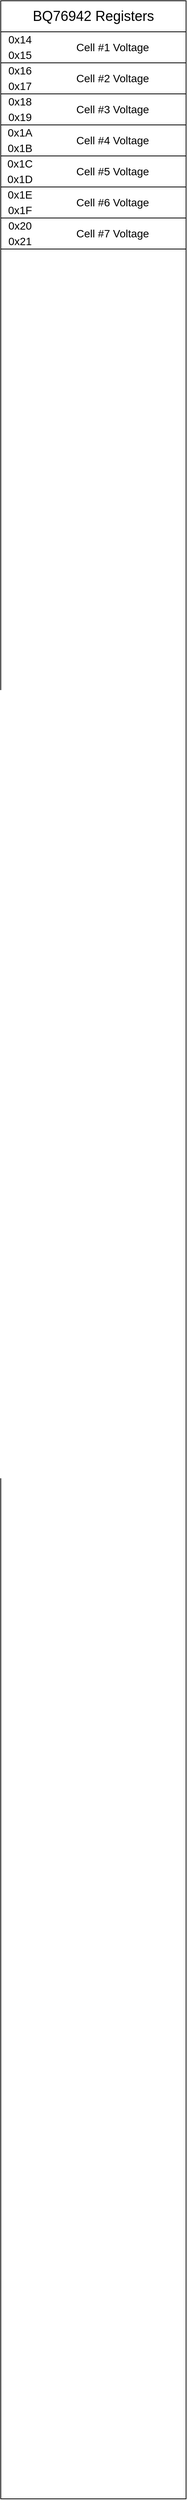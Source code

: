 <mxfile version="24.0.7" type="github">
  <diagram name="Seite-1" id="lCsV2iQYfembEhm88q6V">
    <mxGraphModel dx="1211" dy="686" grid="1" gridSize="10" guides="1" tooltips="1" connect="1" arrows="1" fold="1" page="1" pageScale="1" pageWidth="827" pageHeight="1169" math="0" shadow="0">
      <root>
        <mxCell id="0" />
        <mxCell id="1" parent="0" />
        <mxCell id="CXxYfjhEGKZ7ziZ-MUE9-2" value="" style="rounded=0;whiteSpace=wrap;html=1;" vertex="1" parent="1">
          <mxGeometry x="240" y="150" width="240" height="3180" as="geometry" />
        </mxCell>
        <mxCell id="CXxYfjhEGKZ7ziZ-MUE9-3" value="BQ76942 Registers" style="rounded=0;whiteSpace=wrap;html=1;fontSize=18;" vertex="1" parent="1">
          <mxGeometry x="240" y="110" width="240" height="40" as="geometry" />
        </mxCell>
        <mxCell id="CXxYfjhEGKZ7ziZ-MUE9-4" value="0x14" style="text;html=1;align=center;verticalAlign=middle;whiteSpace=wrap;rounded=0;fontSize=14;" vertex="1" parent="1">
          <mxGeometry x="240" y="150" width="50" height="20" as="geometry" />
        </mxCell>
        <mxCell id="CXxYfjhEGKZ7ziZ-MUE9-5" value="Cell #1 Voltage" style="text;html=1;align=center;verticalAlign=middle;whiteSpace=wrap;rounded=0;fontSize=14;strokeColor=none;shadow=0;" vertex="1" parent="1">
          <mxGeometry x="290" y="150" width="190" height="40" as="geometry" />
        </mxCell>
        <mxCell id="CXxYfjhEGKZ7ziZ-MUE9-28" value="0x15" style="text;html=1;align=center;verticalAlign=middle;whiteSpace=wrap;rounded=0;fontSize=14;" vertex="1" parent="1">
          <mxGeometry x="240" y="170" width="50" height="20" as="geometry" />
        </mxCell>
        <mxCell id="CXxYfjhEGKZ7ziZ-MUE9-30" value="" style="endArrow=none;html=1;rounded=0;entryX=0;entryY=1;entryDx=0;entryDy=0;exitX=1;exitY=1;exitDx=0;exitDy=0;" edge="1" parent="1" source="CXxYfjhEGKZ7ziZ-MUE9-5" target="CXxYfjhEGKZ7ziZ-MUE9-28">
          <mxGeometry width="50" height="50" relative="1" as="geometry">
            <mxPoint x="230" y="250" as="sourcePoint" />
            <mxPoint x="280" y="200" as="targetPoint" />
          </mxGeometry>
        </mxCell>
        <mxCell id="CXxYfjhEGKZ7ziZ-MUE9-33" value="0x16" style="text;html=1;align=center;verticalAlign=middle;whiteSpace=wrap;rounded=0;fontSize=14;" vertex="1" parent="1">
          <mxGeometry x="240" y="190" width="50" height="20" as="geometry" />
        </mxCell>
        <mxCell id="CXxYfjhEGKZ7ziZ-MUE9-34" value="Cell #2 Voltage" style="text;html=1;align=center;verticalAlign=middle;whiteSpace=wrap;rounded=0;fontSize=14;strokeColor=none;shadow=0;" vertex="1" parent="1">
          <mxGeometry x="290" y="190" width="190" height="40" as="geometry" />
        </mxCell>
        <mxCell id="CXxYfjhEGKZ7ziZ-MUE9-35" value="0x17" style="text;html=1;align=center;verticalAlign=middle;whiteSpace=wrap;rounded=0;fontSize=14;" vertex="1" parent="1">
          <mxGeometry x="240" y="210" width="50" height="20" as="geometry" />
        </mxCell>
        <mxCell id="CXxYfjhEGKZ7ziZ-MUE9-36" value="" style="endArrow=none;html=1;rounded=0;entryX=0;entryY=1;entryDx=0;entryDy=0;exitX=1;exitY=1;exitDx=0;exitDy=0;" edge="1" parent="1" source="CXxYfjhEGKZ7ziZ-MUE9-34" target="CXxYfjhEGKZ7ziZ-MUE9-35">
          <mxGeometry width="50" height="50" relative="1" as="geometry">
            <mxPoint x="230" y="290" as="sourcePoint" />
            <mxPoint x="280" y="240" as="targetPoint" />
          </mxGeometry>
        </mxCell>
        <mxCell id="CXxYfjhEGKZ7ziZ-MUE9-37" value="0x18" style="text;html=1;align=center;verticalAlign=middle;whiteSpace=wrap;rounded=0;fontSize=14;" vertex="1" parent="1">
          <mxGeometry x="240" y="230" width="50" height="20" as="geometry" />
        </mxCell>
        <mxCell id="CXxYfjhEGKZ7ziZ-MUE9-38" value="Cell #3 Voltage" style="text;html=1;align=center;verticalAlign=middle;whiteSpace=wrap;rounded=0;fontSize=14;strokeColor=none;shadow=0;" vertex="1" parent="1">
          <mxGeometry x="290" y="230" width="190" height="40" as="geometry" />
        </mxCell>
        <mxCell id="CXxYfjhEGKZ7ziZ-MUE9-39" value="0x19" style="text;html=1;align=center;verticalAlign=middle;whiteSpace=wrap;rounded=0;fontSize=14;" vertex="1" parent="1">
          <mxGeometry x="240" y="250" width="50" height="20" as="geometry" />
        </mxCell>
        <mxCell id="CXxYfjhEGKZ7ziZ-MUE9-40" value="" style="endArrow=none;html=1;rounded=0;entryX=0;entryY=1;entryDx=0;entryDy=0;exitX=1;exitY=1;exitDx=0;exitDy=0;" edge="1" parent="1" source="CXxYfjhEGKZ7ziZ-MUE9-38" target="CXxYfjhEGKZ7ziZ-MUE9-39">
          <mxGeometry width="50" height="50" relative="1" as="geometry">
            <mxPoint x="230" y="330" as="sourcePoint" />
            <mxPoint x="280" y="280" as="targetPoint" />
          </mxGeometry>
        </mxCell>
        <mxCell id="CXxYfjhEGKZ7ziZ-MUE9-41" value="0x1A" style="text;html=1;align=center;verticalAlign=middle;whiteSpace=wrap;rounded=0;fontSize=14;" vertex="1" parent="1">
          <mxGeometry x="240" y="270" width="50" height="20" as="geometry" />
        </mxCell>
        <mxCell id="CXxYfjhEGKZ7ziZ-MUE9-42" value="Cell #4 Voltage" style="text;html=1;align=center;verticalAlign=middle;whiteSpace=wrap;rounded=0;fontSize=14;strokeColor=none;shadow=0;" vertex="1" parent="1">
          <mxGeometry x="290" y="270" width="190" height="40" as="geometry" />
        </mxCell>
        <mxCell id="CXxYfjhEGKZ7ziZ-MUE9-43" value="0x1B" style="text;html=1;align=center;verticalAlign=middle;whiteSpace=wrap;rounded=0;fontSize=14;" vertex="1" parent="1">
          <mxGeometry x="240" y="290" width="50" height="20" as="geometry" />
        </mxCell>
        <mxCell id="CXxYfjhEGKZ7ziZ-MUE9-44" value="" style="endArrow=none;html=1;rounded=0;entryX=0;entryY=1;entryDx=0;entryDy=0;exitX=1;exitY=1;exitDx=0;exitDy=0;" edge="1" parent="1" source="CXxYfjhEGKZ7ziZ-MUE9-42" target="CXxYfjhEGKZ7ziZ-MUE9-43">
          <mxGeometry width="50" height="50" relative="1" as="geometry">
            <mxPoint x="230" y="370" as="sourcePoint" />
            <mxPoint x="280" y="320" as="targetPoint" />
          </mxGeometry>
        </mxCell>
        <mxCell id="CXxYfjhEGKZ7ziZ-MUE9-45" value="0x1C" style="text;html=1;align=center;verticalAlign=middle;whiteSpace=wrap;rounded=0;fontSize=14;" vertex="1" parent="1">
          <mxGeometry x="240" y="310" width="50" height="20" as="geometry" />
        </mxCell>
        <mxCell id="CXxYfjhEGKZ7ziZ-MUE9-46" value="Cell #5 Voltage" style="text;html=1;align=center;verticalAlign=middle;whiteSpace=wrap;rounded=0;fontSize=14;strokeColor=none;shadow=0;" vertex="1" parent="1">
          <mxGeometry x="290" y="310" width="190" height="40" as="geometry" />
        </mxCell>
        <mxCell id="CXxYfjhEGKZ7ziZ-MUE9-47" value="0x1D" style="text;html=1;align=center;verticalAlign=middle;whiteSpace=wrap;rounded=0;fontSize=14;" vertex="1" parent="1">
          <mxGeometry x="240" y="330" width="50" height="20" as="geometry" />
        </mxCell>
        <mxCell id="CXxYfjhEGKZ7ziZ-MUE9-48" value="" style="endArrow=none;html=1;rounded=0;entryX=0;entryY=1;entryDx=0;entryDy=0;exitX=1;exitY=1;exitDx=0;exitDy=0;" edge="1" parent="1" source="CXxYfjhEGKZ7ziZ-MUE9-46" target="CXxYfjhEGKZ7ziZ-MUE9-47">
          <mxGeometry width="50" height="50" relative="1" as="geometry">
            <mxPoint x="230" y="410" as="sourcePoint" />
            <mxPoint x="280" y="360" as="targetPoint" />
          </mxGeometry>
        </mxCell>
        <mxCell id="CXxYfjhEGKZ7ziZ-MUE9-49" value="0x1E" style="text;html=1;align=center;verticalAlign=middle;whiteSpace=wrap;rounded=0;fontSize=14;" vertex="1" parent="1">
          <mxGeometry x="240" y="350" width="50" height="20" as="geometry" />
        </mxCell>
        <mxCell id="CXxYfjhEGKZ7ziZ-MUE9-50" value="Cell #6 Voltage" style="text;html=1;align=center;verticalAlign=middle;whiteSpace=wrap;rounded=0;fontSize=14;strokeColor=none;shadow=0;" vertex="1" parent="1">
          <mxGeometry x="290" y="350" width="190" height="40" as="geometry" />
        </mxCell>
        <mxCell id="CXxYfjhEGKZ7ziZ-MUE9-51" value="0x1F" style="text;html=1;align=center;verticalAlign=middle;whiteSpace=wrap;rounded=0;fontSize=14;" vertex="1" parent="1">
          <mxGeometry x="240" y="370" width="50" height="20" as="geometry" />
        </mxCell>
        <mxCell id="CXxYfjhEGKZ7ziZ-MUE9-52" value="" style="endArrow=none;html=1;rounded=0;entryX=0;entryY=1;entryDx=0;entryDy=0;exitX=1;exitY=1;exitDx=0;exitDy=0;" edge="1" parent="1" source="CXxYfjhEGKZ7ziZ-MUE9-50" target="CXxYfjhEGKZ7ziZ-MUE9-51">
          <mxGeometry width="50" height="50" relative="1" as="geometry">
            <mxPoint x="230" y="450" as="sourcePoint" />
            <mxPoint x="280" y="400" as="targetPoint" />
          </mxGeometry>
        </mxCell>
        <mxCell id="CXxYfjhEGKZ7ziZ-MUE9-53" value="0x20" style="text;html=1;align=center;verticalAlign=middle;whiteSpace=wrap;rounded=0;fontSize=14;" vertex="1" parent="1">
          <mxGeometry x="240" y="390" width="50" height="20" as="geometry" />
        </mxCell>
        <mxCell id="CXxYfjhEGKZ7ziZ-MUE9-54" value="Cell #7 Voltage" style="text;html=1;align=center;verticalAlign=middle;whiteSpace=wrap;rounded=0;fontSize=14;strokeColor=none;shadow=0;" vertex="1" parent="1">
          <mxGeometry x="290" y="390" width="190" height="40" as="geometry" />
        </mxCell>
        <mxCell id="CXxYfjhEGKZ7ziZ-MUE9-55" value="0x21" style="text;html=1;align=center;verticalAlign=middle;whiteSpace=wrap;rounded=0;fontSize=14;" vertex="1" parent="1">
          <mxGeometry x="240" y="410" width="50" height="20" as="geometry" />
        </mxCell>
        <mxCell id="CXxYfjhEGKZ7ziZ-MUE9-56" value="" style="endArrow=none;html=1;rounded=0;entryX=0;entryY=1;entryDx=0;entryDy=0;exitX=1;exitY=1;exitDx=0;exitDy=0;" edge="1" parent="1" source="CXxYfjhEGKZ7ziZ-MUE9-54" target="CXxYfjhEGKZ7ziZ-MUE9-55">
          <mxGeometry width="50" height="50" relative="1" as="geometry">
            <mxPoint x="230" y="490" as="sourcePoint" />
            <mxPoint x="280" y="440" as="targetPoint" />
          </mxGeometry>
        </mxCell>
      </root>
    </mxGraphModel>
  </diagram>
</mxfile>
